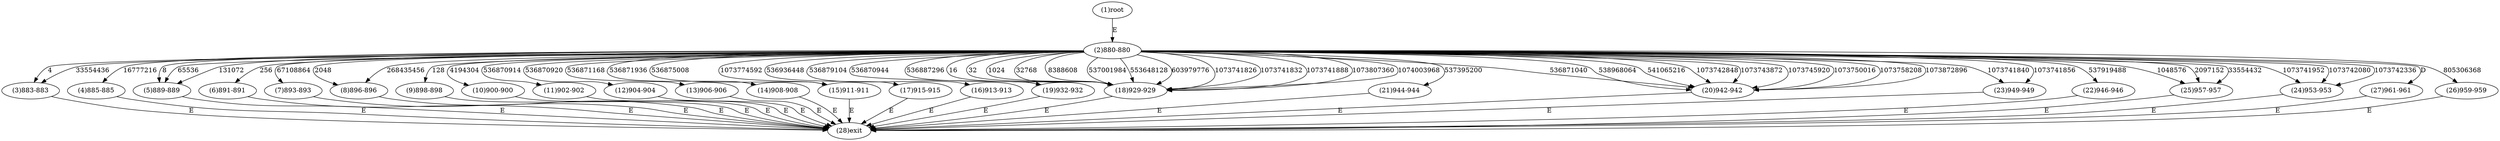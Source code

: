 digraph "" { 
1[ label="(1)root"];
2[ label="(2)880-880"];
3[ label="(3)883-883"];
4[ label="(4)885-885"];
5[ label="(5)889-889"];
6[ label="(6)891-891"];
7[ label="(7)893-893"];
8[ label="(8)896-896"];
9[ label="(9)898-898"];
10[ label="(10)900-900"];
11[ label="(11)902-902"];
12[ label="(12)904-904"];
13[ label="(13)906-906"];
14[ label="(14)908-908"];
15[ label="(15)911-911"];
17[ label="(17)915-915"];
16[ label="(16)913-913"];
19[ label="(19)932-932"];
18[ label="(18)929-929"];
21[ label="(21)944-944"];
20[ label="(20)942-942"];
23[ label="(23)949-949"];
22[ label="(22)946-946"];
25[ label="(25)957-957"];
24[ label="(24)953-953"];
27[ label="(27)961-961"];
26[ label="(26)959-959"];
28[ label="(28)exit"];
1->2[ label="E"];
2->3[ label="4"];
2->5[ label="8"];
2->18[ label="16"];
2->18[ label="32"];
2->9[ label="128"];
2->6[ label="256"];
2->18[ label="1024"];
2->8[ label="2048"];
2->18[ label="32768"];
2->5[ label="65536"];
2->5[ label="131072"];
2->25[ label="1048576"];
2->25[ label="2097152"];
2->10[ label="4194304"];
2->18[ label="8388608"];
2->4[ label="16777216"];
2->25[ label="33554432"];
2->3[ label="33554436"];
2->7[ label="67108864"];
2->8[ label="268435456"];
2->11[ label="536870914"];
2->12[ label="536870920"];
2->19[ label="536870944"];
2->20[ label="536871040"];
2->13[ label="536871168"];
2->14[ label="536871936"];
2->15[ label="536875008"];
2->16[ label="536879104"];
2->19[ label="536887296"];
2->17[ label="536936448"];
2->18[ label="537001984"];
2->21[ label="537395200"];
2->22[ label="537919488"];
2->20[ label="538968064"];
2->20[ label="541065216"];
2->18[ label="553648128"];
2->18[ label="603979776"];
2->26[ label="805306368"];
2->18[ label="1073741826"];
2->18[ label="1073741832"];
2->23[ label="1073741840"];
2->23[ label="1073741856"];
2->18[ label="1073741888"];
2->24[ label="1073741952"];
2->24[ label="1073742080"];
2->24[ label="1073742336"];
2->20[ label="1073742848"];
2->20[ label="1073743872"];
2->20[ label="1073745920"];
2->20[ label="1073750016"];
2->20[ label="1073758208"];
2->15[ label="1073774592"];
2->18[ label="1073807360"];
2->20[ label="1073872896"];
2->18[ label="1074003968"];
2->27[ label="D"];
3->28[ label="E"];
4->28[ label="E"];
5->28[ label="E"];
6->28[ label="E"];
7->28[ label="E"];
8->28[ label="E"];
9->28[ label="E"];
10->28[ label="E"];
11->28[ label="E"];
12->28[ label="E"];
13->28[ label="E"];
14->28[ label="E"];
15->28[ label="E"];
16->28[ label="E"];
17->28[ label="E"];
18->28[ label="E"];
19->28[ label="E"];
20->28[ label="E"];
21->28[ label="E"];
22->28[ label="E"];
23->28[ label="E"];
24->28[ label="E"];
25->28[ label="E"];
26->28[ label="E"];
27->28[ label="E"];
}